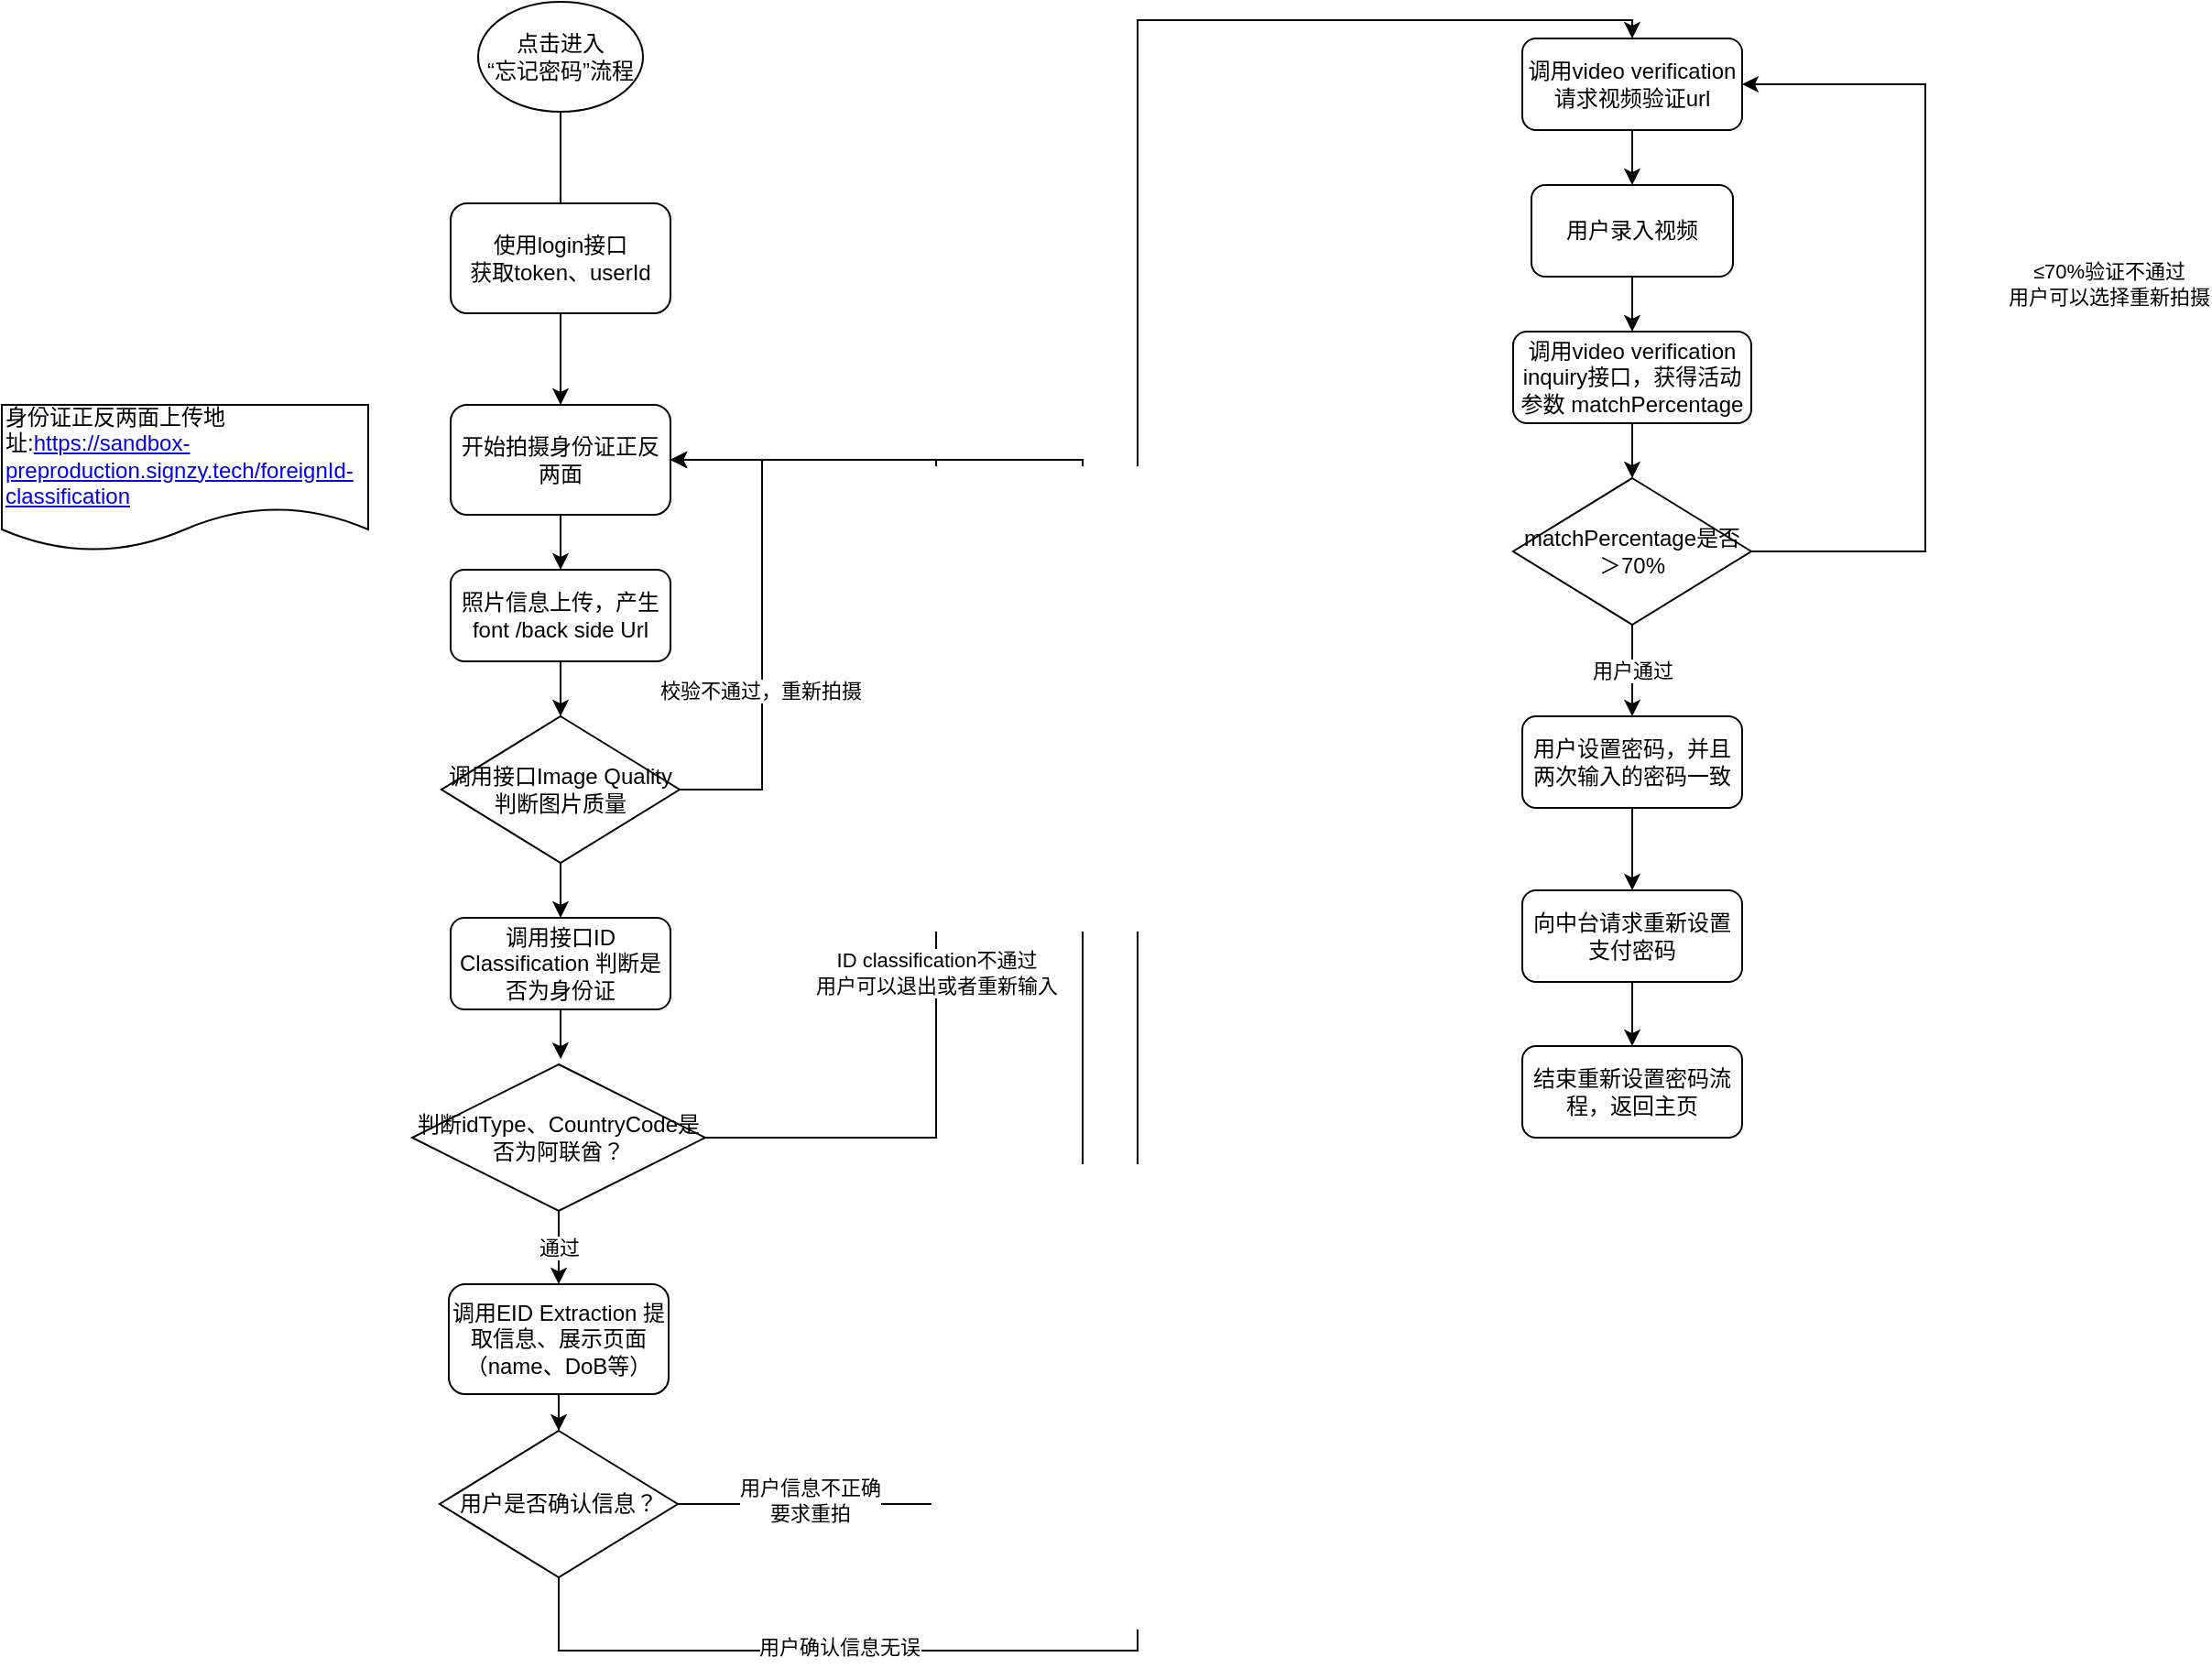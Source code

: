 <mxfile version="14.9.0" type="github">
  <diagram id="ma7oZk1mJwbiyzSx7iWD" name="Page-1">
    <mxGraphModel dx="1857" dy="491" grid="1" gridSize="10" guides="1" tooltips="1" connect="1" arrows="1" fold="1" page="1" pageScale="1" pageWidth="827" pageHeight="1169" math="0" shadow="0">
      <root>
        <mxCell id="0" />
        <mxCell id="1" parent="0" />
        <mxCell id="8aktlB1aReq868ipJdgy-2" style="edgeStyle=orthogonalEdgeStyle;rounded=0;orthogonalLoop=1;jettySize=auto;html=1;entryX=0.5;entryY=0;entryDx=0;entryDy=0;" edge="1" parent="1" source="8aktlB1aReq868ipJdgy-3" target="8aktlB1aReq868ipJdgy-11">
          <mxGeometry relative="1" as="geometry" />
        </mxCell>
        <mxCell id="8aktlB1aReq868ipJdgy-3" value="开始拍摄身份证正反两面" style="rounded=1;whiteSpace=wrap;html=1;" vertex="1" parent="1">
          <mxGeometry x="175" y="320" width="120" height="60" as="geometry" />
        </mxCell>
        <mxCell id="8aktlB1aReq868ipJdgy-4" style="edgeStyle=orthogonalEdgeStyle;rounded=0;orthogonalLoop=1;jettySize=auto;html=1;startArrow=none;" edge="1" parent="1" source="8aktlB1aReq868ipJdgy-31" target="8aktlB1aReq868ipJdgy-3">
          <mxGeometry relative="1" as="geometry" />
        </mxCell>
        <mxCell id="8aktlB1aReq868ipJdgy-5" value="点击进入&lt;br&gt;“忘记密码”流程" style="ellipse;whiteSpace=wrap;html=1;" vertex="1" parent="1">
          <mxGeometry x="190" y="100" width="90" height="60" as="geometry" />
        </mxCell>
        <mxCell id="8aktlB1aReq868ipJdgy-6" style="edgeStyle=orthogonalEdgeStyle;rounded=0;orthogonalLoop=1;jettySize=auto;html=1;entryX=1;entryY=0.5;entryDx=0;entryDy=0;" edge="1" parent="1" source="8aktlB1aReq868ipJdgy-9" target="8aktlB1aReq868ipJdgy-3">
          <mxGeometry relative="1" as="geometry">
            <Array as="points">
              <mxPoint x="345" y="530" />
              <mxPoint x="345" y="350" />
            </Array>
          </mxGeometry>
        </mxCell>
        <mxCell id="8aktlB1aReq868ipJdgy-7" value="校验不通过，重新拍摄" style="edgeLabel;html=1;align=center;verticalAlign=middle;resizable=0;points=[];" vertex="1" connectable="0" parent="8aktlB1aReq868ipJdgy-6">
          <mxGeometry x="-0.244" y="1" relative="1" as="geometry">
            <mxPoint y="5" as="offset" />
          </mxGeometry>
        </mxCell>
        <mxCell id="8aktlB1aReq868ipJdgy-8" style="edgeStyle=orthogonalEdgeStyle;rounded=0;orthogonalLoop=1;jettySize=auto;html=1;entryX=0.5;entryY=0;entryDx=0;entryDy=0;" edge="1" parent="1" source="8aktlB1aReq868ipJdgy-9" target="8aktlB1aReq868ipJdgy-13">
          <mxGeometry relative="1" as="geometry" />
        </mxCell>
        <mxCell id="8aktlB1aReq868ipJdgy-9" value="调用接口Image Quality&lt;br&gt;判断图片质量" style="rhombus;whiteSpace=wrap;html=1;" vertex="1" parent="1">
          <mxGeometry x="170" y="490" width="130" height="80" as="geometry" />
        </mxCell>
        <mxCell id="8aktlB1aReq868ipJdgy-10" style="edgeStyle=orthogonalEdgeStyle;rounded=0;orthogonalLoop=1;jettySize=auto;html=1;entryX=0.5;entryY=0;entryDx=0;entryDy=0;" edge="1" parent="1" source="8aktlB1aReq868ipJdgy-11" target="8aktlB1aReq868ipJdgy-9">
          <mxGeometry relative="1" as="geometry" />
        </mxCell>
        <mxCell id="8aktlB1aReq868ipJdgy-11" value="照片信息上传，产生font /back side Url" style="rounded=1;whiteSpace=wrap;html=1;" vertex="1" parent="1">
          <mxGeometry x="175" y="410" width="120" height="50" as="geometry" />
        </mxCell>
        <mxCell id="8aktlB1aReq868ipJdgy-12" style="edgeStyle=orthogonalEdgeStyle;rounded=0;orthogonalLoop=1;jettySize=auto;html=1;entryX=0.507;entryY=-0.036;entryDx=0;entryDy=0;entryPerimeter=0;" edge="1" parent="1" source="8aktlB1aReq868ipJdgy-13" target="8aktlB1aReq868ipJdgy-37">
          <mxGeometry relative="1" as="geometry" />
        </mxCell>
        <mxCell id="8aktlB1aReq868ipJdgy-13" value="调用接口ID Classification 判断是否为身份证" style="rounded=1;whiteSpace=wrap;html=1;" vertex="1" parent="1">
          <mxGeometry x="175" y="600" width="120" height="50" as="geometry" />
        </mxCell>
        <mxCell id="8aktlB1aReq868ipJdgy-14" style="edgeStyle=orthogonalEdgeStyle;rounded=0;orthogonalLoop=1;jettySize=auto;html=1;entryX=1;entryY=0.5;entryDx=0;entryDy=0;" edge="1" parent="1" source="8aktlB1aReq868ipJdgy-18" target="8aktlB1aReq868ipJdgy-3">
          <mxGeometry relative="1" as="geometry">
            <Array as="points">
              <mxPoint x="520" y="920" />
              <mxPoint x="520" y="350" />
            </Array>
          </mxGeometry>
        </mxCell>
        <mxCell id="8aktlB1aReq868ipJdgy-15" value="用户信息不正确&lt;br&gt;要求重拍" style="edgeLabel;html=1;align=center;verticalAlign=middle;resizable=0;points=[];" vertex="1" connectable="0" parent="8aktlB1aReq868ipJdgy-14">
          <mxGeometry x="-0.858" y="2" relative="1" as="geometry">
            <mxPoint as="offset" />
          </mxGeometry>
        </mxCell>
        <mxCell id="8aktlB1aReq868ipJdgy-16" style="edgeStyle=orthogonalEdgeStyle;rounded=0;orthogonalLoop=1;jettySize=auto;html=1;entryX=0.5;entryY=0;entryDx=0;entryDy=0;" edge="1" parent="1" source="8aktlB1aReq868ipJdgy-18" target="8aktlB1aReq868ipJdgy-41">
          <mxGeometry relative="1" as="geometry">
            <Array as="points">
              <mxPoint x="234" y="1000" />
              <mxPoint x="550" y="1000" />
              <mxPoint x="550" y="110" />
              <mxPoint x="820" y="110" />
            </Array>
          </mxGeometry>
        </mxCell>
        <mxCell id="8aktlB1aReq868ipJdgy-17" value="用户确认信息无误" style="edgeLabel;html=1;align=center;verticalAlign=middle;resizable=0;points=[];" vertex="1" connectable="0" parent="8aktlB1aReq868ipJdgy-16">
          <mxGeometry x="-0.748" y="2" relative="1" as="geometry">
            <mxPoint as="offset" />
          </mxGeometry>
        </mxCell>
        <mxCell id="8aktlB1aReq868ipJdgy-18" value="用户是否确认信息？" style="rhombus;whiteSpace=wrap;html=1;" vertex="1" parent="1">
          <mxGeometry x="169" y="880" width="130" height="80" as="geometry" />
        </mxCell>
        <mxCell id="8aktlB1aReq868ipJdgy-19" value="用户通过" style="edgeStyle=orthogonalEdgeStyle;rounded=0;orthogonalLoop=1;jettySize=auto;html=1;exitX=0.5;exitY=1;exitDx=0;exitDy=0;" edge="1" parent="1" source="8aktlB1aReq868ipJdgy-48" target="8aktlB1aReq868ipJdgy-22">
          <mxGeometry relative="1" as="geometry">
            <mxPoint x="694.5" y="600" as="sourcePoint" />
          </mxGeometry>
        </mxCell>
        <mxCell id="8aktlB1aReq868ipJdgy-54" style="edgeStyle=orthogonalEdgeStyle;rounded=0;orthogonalLoop=1;jettySize=auto;html=1;entryX=0.5;entryY=0;entryDx=0;entryDy=0;" edge="1" parent="1" source="8aktlB1aReq868ipJdgy-22" target="8aktlB1aReq868ipJdgy-53">
          <mxGeometry relative="1" as="geometry" />
        </mxCell>
        <mxCell id="8aktlB1aReq868ipJdgy-22" value="用户设置密码，并且两次输入的密码一致" style="rounded=1;whiteSpace=wrap;html=1;" vertex="1" parent="1">
          <mxGeometry x="760" y="490" width="120" height="50" as="geometry" />
        </mxCell>
        <mxCell id="8aktlB1aReq868ipJdgy-31" value="使用login接口&lt;br&gt;获取token、userId" style="rounded=1;whiteSpace=wrap;html=1;" vertex="1" parent="1">
          <mxGeometry x="175" y="210" width="120" height="60" as="geometry" />
        </mxCell>
        <mxCell id="8aktlB1aReq868ipJdgy-32" value="" style="edgeStyle=orthogonalEdgeStyle;rounded=0;orthogonalLoop=1;jettySize=auto;html=1;endArrow=none;" edge="1" parent="1" source="8aktlB1aReq868ipJdgy-5" target="8aktlB1aReq868ipJdgy-31">
          <mxGeometry relative="1" as="geometry">
            <mxPoint x="250.0" y="100.0" as="sourcePoint" />
            <mxPoint x="235.0" y="320" as="targetPoint" />
          </mxGeometry>
        </mxCell>
        <mxCell id="8aktlB1aReq868ipJdgy-33" value="身份证正反两面上传地址:&lt;a href=&quot;https://sandbox-preproduction.signzy.tech/foreignId-classification&quot;&gt;https://sandbox-preproduction.signzy.tech/foreignId-classification&lt;/a&gt;" style="shape=document;whiteSpace=wrap;html=1;boundedLbl=1;align=left;" vertex="1" parent="1">
          <mxGeometry x="-70" y="320" width="200" height="80" as="geometry" />
        </mxCell>
        <mxCell id="8aktlB1aReq868ipJdgy-34" style="edgeStyle=orthogonalEdgeStyle;rounded=0;orthogonalLoop=1;jettySize=auto;html=1;entryX=1;entryY=0.5;entryDx=0;entryDy=0;" edge="1" parent="1" source="8aktlB1aReq868ipJdgy-37" target="8aktlB1aReq868ipJdgy-3">
          <mxGeometry relative="1" as="geometry">
            <Array as="points">
              <mxPoint x="440" y="720" />
              <mxPoint x="440" y="350" />
            </Array>
          </mxGeometry>
        </mxCell>
        <mxCell id="8aktlB1aReq868ipJdgy-35" value="ID classification不通过&lt;br&gt;用户可以退出或者重新输入" style="edgeLabel;html=1;align=center;verticalAlign=middle;resizable=0;points=[];" vertex="1" connectable="0" parent="8aktlB1aReq868ipJdgy-34">
          <mxGeometry x="-0.325" relative="1" as="geometry">
            <mxPoint as="offset" />
          </mxGeometry>
        </mxCell>
        <mxCell id="8aktlB1aReq868ipJdgy-36" value="通过" style="edgeStyle=orthogonalEdgeStyle;rounded=0;orthogonalLoop=1;jettySize=auto;html=1;entryX=0.5;entryY=0;entryDx=0;entryDy=0;" edge="1" parent="1" source="8aktlB1aReq868ipJdgy-37" target="8aktlB1aReq868ipJdgy-39">
          <mxGeometry relative="1" as="geometry" />
        </mxCell>
        <mxCell id="8aktlB1aReq868ipJdgy-37" value="判断idType、CountryCode是否为阿联酋？" style="rhombus;whiteSpace=wrap;html=1;align=center;" vertex="1" parent="1">
          <mxGeometry x="154" y="680" width="160" height="80" as="geometry" />
        </mxCell>
        <mxCell id="8aktlB1aReq868ipJdgy-38" style="edgeStyle=orthogonalEdgeStyle;rounded=0;orthogonalLoop=1;jettySize=auto;html=1;entryX=0.5;entryY=0;entryDx=0;entryDy=0;" edge="1" parent="1" source="8aktlB1aReq868ipJdgy-39" target="8aktlB1aReq868ipJdgy-18">
          <mxGeometry relative="1" as="geometry" />
        </mxCell>
        <mxCell id="8aktlB1aReq868ipJdgy-39" value="调用EID Extraction 提取信息、展示页面（name、DoB等）" style="rounded=1;whiteSpace=wrap;html=1;align=center;" vertex="1" parent="1">
          <mxGeometry x="174" y="800" width="120" height="60" as="geometry" />
        </mxCell>
        <mxCell id="8aktlB1aReq868ipJdgy-40" style="edgeStyle=orthogonalEdgeStyle;rounded=0;orthogonalLoop=1;jettySize=auto;html=1;" edge="1" parent="1" source="8aktlB1aReq868ipJdgy-41" target="8aktlB1aReq868ipJdgy-43">
          <mxGeometry relative="1" as="geometry" />
        </mxCell>
        <mxCell id="8aktlB1aReq868ipJdgy-41" value="调用video verification&lt;br&gt;请求视频验证url" style="rounded=1;whiteSpace=wrap;html=1;" vertex="1" parent="1">
          <mxGeometry x="760" y="120" width="120" height="50" as="geometry" />
        </mxCell>
        <mxCell id="8aktlB1aReq868ipJdgy-42" style="edgeStyle=orthogonalEdgeStyle;rounded=0;orthogonalLoop=1;jettySize=auto;html=1;entryX=0.5;entryY=0;entryDx=0;entryDy=0;" edge="1" parent="1" source="8aktlB1aReq868ipJdgy-43" target="8aktlB1aReq868ipJdgy-45">
          <mxGeometry relative="1" as="geometry" />
        </mxCell>
        <mxCell id="8aktlB1aReq868ipJdgy-43" value="用户录入视频" style="rounded=1;whiteSpace=wrap;html=1;align=center;" vertex="1" parent="1">
          <mxGeometry x="765" y="200" width="110" height="50" as="geometry" />
        </mxCell>
        <mxCell id="8aktlB1aReq868ipJdgy-44" style="edgeStyle=orthogonalEdgeStyle;rounded=0;orthogonalLoop=1;jettySize=auto;html=1;entryX=0.5;entryY=0;entryDx=0;entryDy=0;" edge="1" parent="1" source="8aktlB1aReq868ipJdgy-45" target="8aktlB1aReq868ipJdgy-48">
          <mxGeometry relative="1" as="geometry" />
        </mxCell>
        <mxCell id="8aktlB1aReq868ipJdgy-45" value="调用video verification inquiry接口，获得活动参数 matchPercentage" style="rounded=1;whiteSpace=wrap;html=1;align=center;" vertex="1" parent="1">
          <mxGeometry x="755" y="280" width="130" height="50" as="geometry" />
        </mxCell>
        <mxCell id="8aktlB1aReq868ipJdgy-46" style="edgeStyle=orthogonalEdgeStyle;rounded=0;orthogonalLoop=1;jettySize=auto;html=1;entryX=1;entryY=0.5;entryDx=0;entryDy=0;" edge="1" parent="1" source="8aktlB1aReq868ipJdgy-48" target="8aktlB1aReq868ipJdgy-41">
          <mxGeometry relative="1" as="geometry">
            <Array as="points">
              <mxPoint x="980" y="400" />
              <mxPoint x="980" y="145" />
            </Array>
          </mxGeometry>
        </mxCell>
        <mxCell id="8aktlB1aReq868ipJdgy-47" value="≤70%验证不通过&lt;br&gt;用户可以选择重新拍摄" style="edgeLabel;html=1;align=center;verticalAlign=middle;resizable=0;points=[];" vertex="1" connectable="0" parent="8aktlB1aReq868ipJdgy-46">
          <mxGeometry x="0.051" y="-3" relative="1" as="geometry">
            <mxPoint x="97" y="-5" as="offset" />
          </mxGeometry>
        </mxCell>
        <mxCell id="8aktlB1aReq868ipJdgy-48" value="matchPercentage是否＞70%" style="rhombus;whiteSpace=wrap;html=1;" vertex="1" parent="1">
          <mxGeometry x="755" y="360" width="130" height="80" as="geometry" />
        </mxCell>
        <mxCell id="8aktlB1aReq868ipJdgy-56" style="edgeStyle=orthogonalEdgeStyle;rounded=0;orthogonalLoop=1;jettySize=auto;html=1;" edge="1" parent="1" source="8aktlB1aReq868ipJdgy-53" target="8aktlB1aReq868ipJdgy-55">
          <mxGeometry relative="1" as="geometry" />
        </mxCell>
        <mxCell id="8aktlB1aReq868ipJdgy-53" value="向中台请求重新设置支付密码" style="rounded=1;whiteSpace=wrap;html=1;" vertex="1" parent="1">
          <mxGeometry x="760" y="585" width="120" height="50" as="geometry" />
        </mxCell>
        <mxCell id="8aktlB1aReq868ipJdgy-55" value="结束重新设置密码流程，返回主页" style="rounded=1;whiteSpace=wrap;html=1;" vertex="1" parent="1">
          <mxGeometry x="760" y="670" width="120" height="50" as="geometry" />
        </mxCell>
      </root>
    </mxGraphModel>
  </diagram>
</mxfile>
